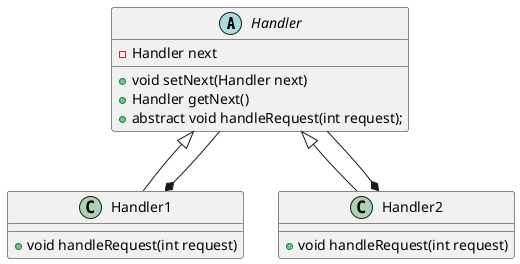 @startuml

abstract class Handler {
    - Handler next
    + void setNext(Handler next)
    + Handler getNext()
    + abstract void handleRequest(int request);
}
class Handler1 extends Handler {
    + void handleRequest(int request)
}
class Handler2 extends Handler {
    + void handleRequest(int request)
}
Handler1 *-- Handler
Handler2 *-- Handler

@enduml